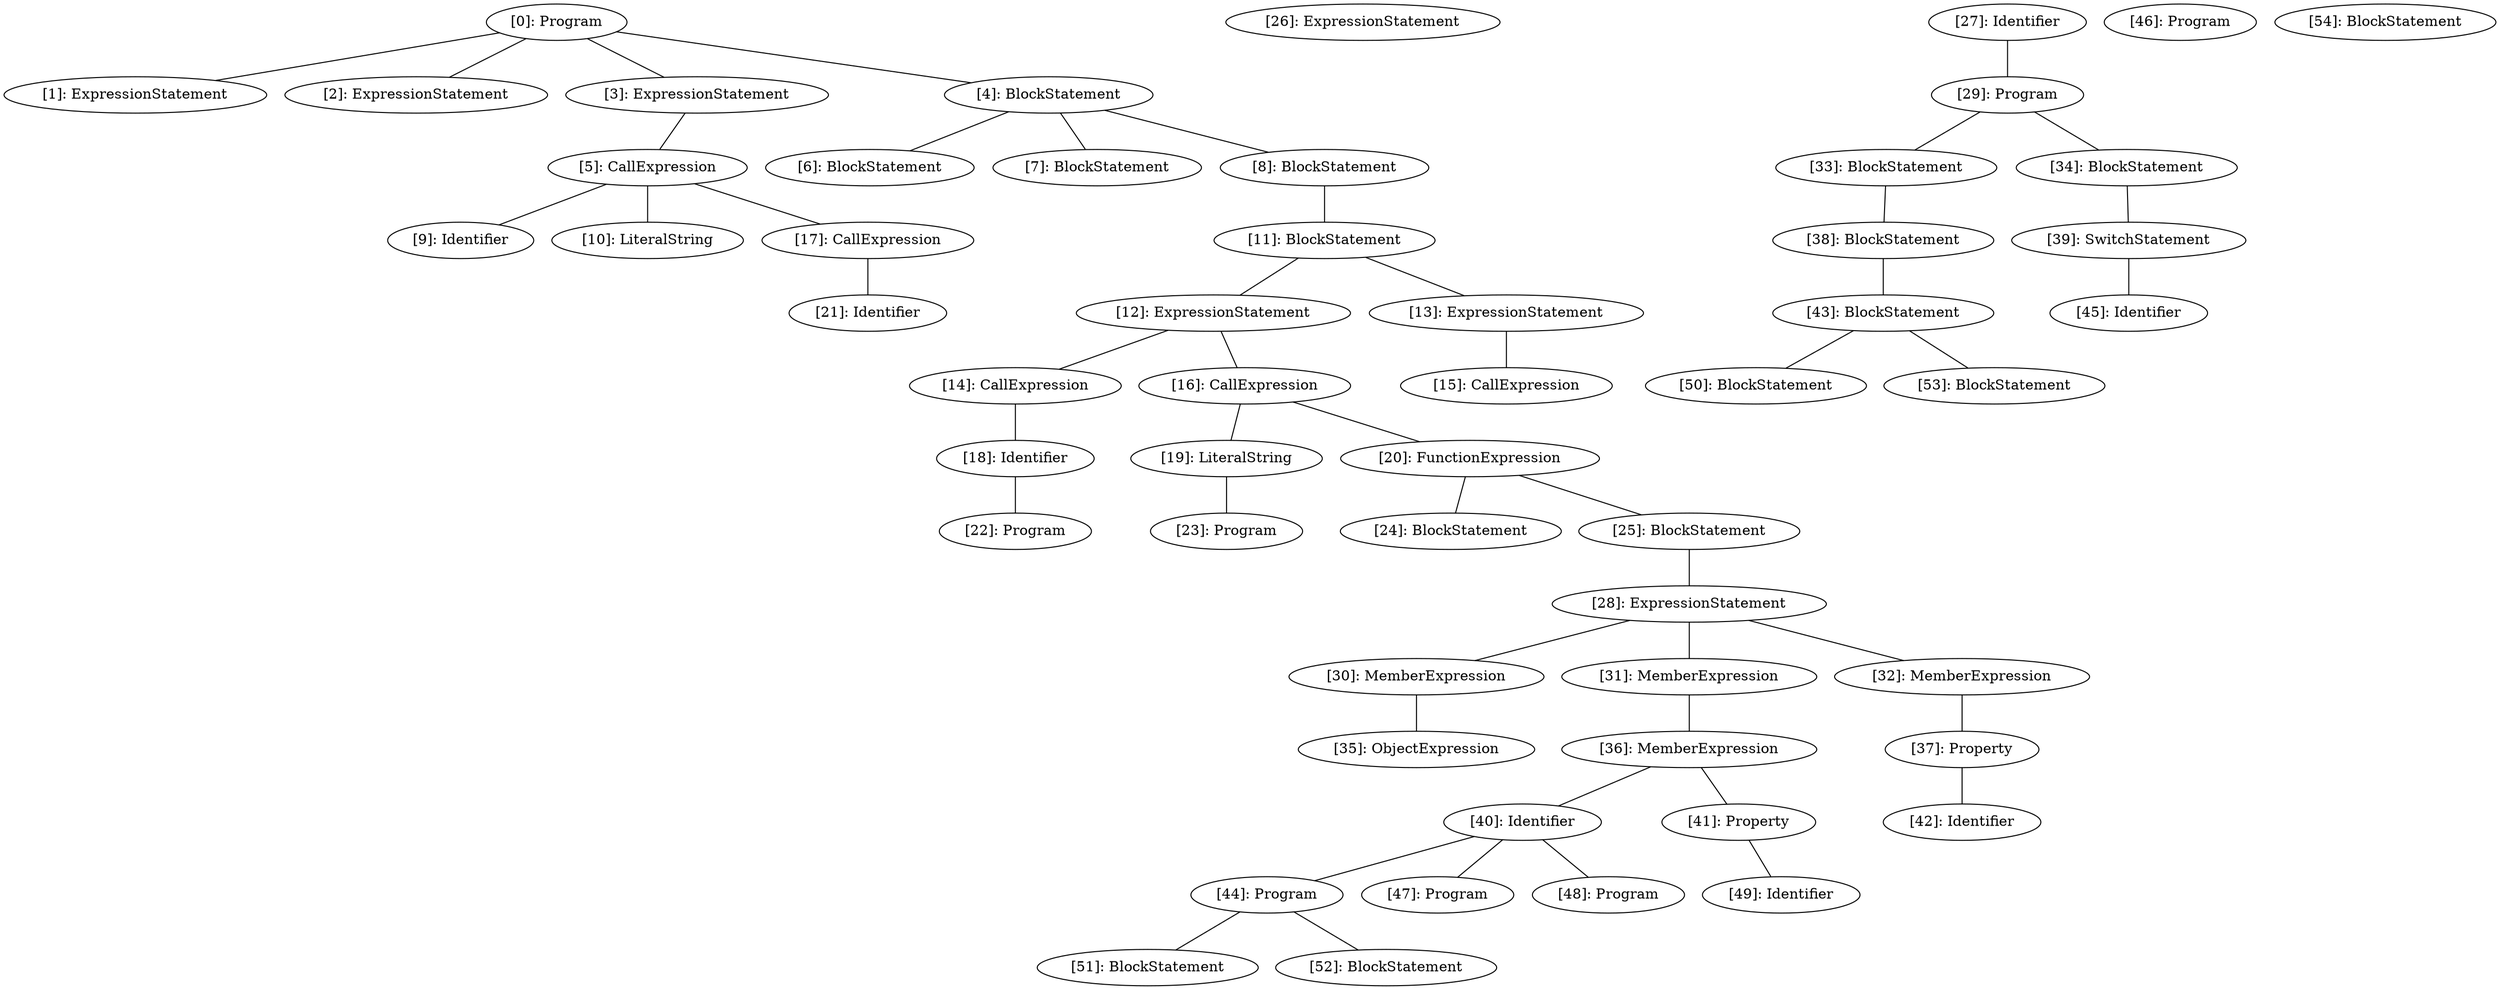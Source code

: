// Result
graph {
	0 [label="[0]: Program"]
	1 [label="[1]: ExpressionStatement"]
	2 [label="[2]: ExpressionStatement"]
	3 [label="[3]: ExpressionStatement"]
	4 [label="[4]: BlockStatement"]
	5 [label="[5]: CallExpression"]
	6 [label="[6]: BlockStatement"]
	7 [label="[7]: BlockStatement"]
	8 [label="[8]: BlockStatement"]
	9 [label="[9]: Identifier"]
	10 [label="[10]: LiteralString"]
	11 [label="[11]: BlockStatement"]
	12 [label="[12]: ExpressionStatement"]
	13 [label="[13]: ExpressionStatement"]
	14 [label="[14]: CallExpression"]
	15 [label="[15]: CallExpression"]
	16 [label="[16]: CallExpression"]
	17 [label="[17]: CallExpression"]
	18 [label="[18]: Identifier"]
	19 [label="[19]: LiteralString"]
	20 [label="[20]: FunctionExpression"]
	21 [label="[21]: Identifier"]
	22 [label="[22]: Program"]
	23 [label="[23]: Program"]
	24 [label="[24]: BlockStatement"]
	25 [label="[25]: BlockStatement"]
	26 [label="[26]: ExpressionStatement"]
	27 [label="[27]: Identifier"]
	28 [label="[28]: ExpressionStatement"]
	29 [label="[29]: Program"]
	30 [label="[30]: MemberExpression"]
	31 [label="[31]: MemberExpression"]
	32 [label="[32]: MemberExpression"]
	33 [label="[33]: BlockStatement"]
	34 [label="[34]: BlockStatement"]
	35 [label="[35]: ObjectExpression"]
	36 [label="[36]: MemberExpression"]
	37 [label="[37]: Property"]
	38 [label="[38]: BlockStatement"]
	39 [label="[39]: SwitchStatement"]
	40 [label="[40]: Identifier"]
	41 [label="[41]: Property"]
	42 [label="[42]: Identifier"]
	43 [label="[43]: BlockStatement"]
	44 [label="[44]: Program"]
	45 [label="[45]: Identifier"]
	46 [label="[46]: Program"]
	47 [label="[47]: Program"]
	48 [label="[48]: Program"]
	49 [label="[49]: Identifier"]
	50 [label="[50]: BlockStatement"]
	51 [label="[51]: BlockStatement"]
	52 [label="[52]: BlockStatement"]
	53 [label="[53]: BlockStatement"]
	54 [label="[54]: BlockStatement"]
	0 -- 1
	0 -- 2
	0 -- 3
	0 -- 4
	3 -- 5
	4 -- 6
	4 -- 7
	4 -- 8
	5 -- 9
	5 -- 10
	5 -- 17
	8 -- 11
	11 -- 12
	11 -- 13
	12 -- 14
	12 -- 16
	13 -- 15
	14 -- 18
	16 -- 19
	16 -- 20
	17 -- 21
	18 -- 22
	19 -- 23
	20 -- 24
	20 -- 25
	25 -- 28
	27 -- 29
	28 -- 30
	28 -- 31
	28 -- 32
	29 -- 33
	29 -- 34
	30 -- 35
	31 -- 36
	32 -- 37
	33 -- 38
	34 -- 39
	36 -- 40
	36 -- 41
	37 -- 42
	38 -- 43
	39 -- 45
	40 -- 44
	40 -- 47
	40 -- 48
	41 -- 49
	43 -- 50
	43 -- 53
	44 -- 51
	44 -- 52
}
